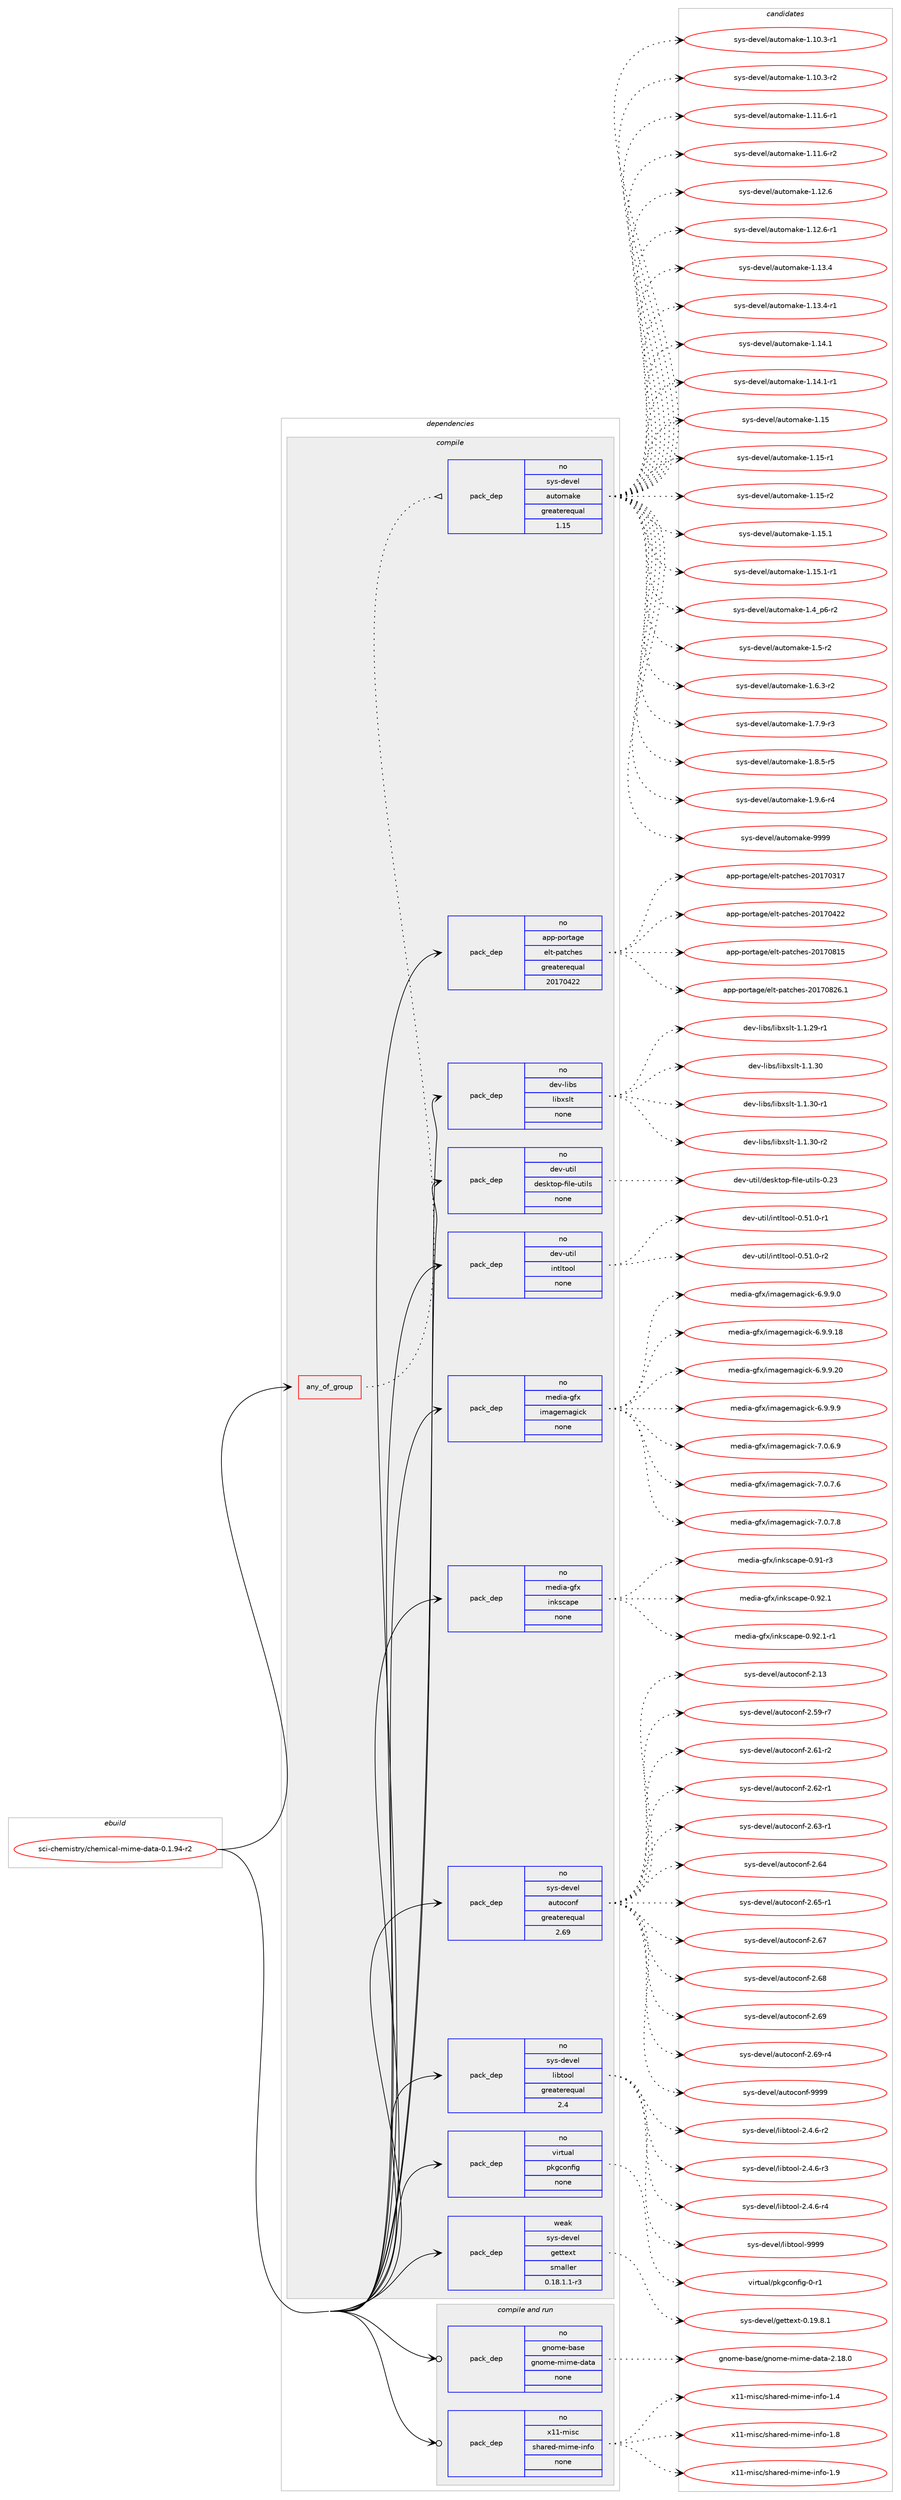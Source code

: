 digraph prolog {

# *************
# Graph options
# *************

newrank=true;
concentrate=true;
compound=true;
graph [rankdir=LR,fontname=Helvetica,fontsize=10,ranksep=1.5];#, ranksep=2.5, nodesep=0.2];
edge  [arrowhead=vee];
node  [fontname=Helvetica,fontsize=10];

# **********
# The ebuild
# **********

subgraph cluster_leftcol {
color=gray;
rank=same;
label=<<i>ebuild</i>>;
id [label="sci-chemistry/chemical-mime-data-0.1.94-r2", color=red, width=4, href="../sci-chemistry/chemical-mime-data-0.1.94-r2.svg"];
}

# ****************
# The dependencies
# ****************

subgraph cluster_midcol {
color=gray;
label=<<i>dependencies</i>>;
subgraph cluster_compile {
fillcolor="#eeeeee";
style=filled;
label=<<i>compile</i>>;
subgraph any7505 {
dependency445941 [label=<<TABLE BORDER="0" CELLBORDER="1" CELLSPACING="0" CELLPADDING="4"><TR><TD CELLPADDING="10">any_of_group</TD></TR></TABLE>>, shape=none, color=red];subgraph pack328658 {
dependency445942 [label=<<TABLE BORDER="0" CELLBORDER="1" CELLSPACING="0" CELLPADDING="4" WIDTH="220"><TR><TD ROWSPAN="6" CELLPADDING="30">pack_dep</TD></TR><TR><TD WIDTH="110">no</TD></TR><TR><TD>sys-devel</TD></TR><TR><TD>automake</TD></TR><TR><TD>greaterequal</TD></TR><TR><TD>1.15</TD></TR></TABLE>>, shape=none, color=blue];
}
dependency445941:e -> dependency445942:w [weight=20,style="dotted",arrowhead="oinv"];
}
id:e -> dependency445941:w [weight=20,style="solid",arrowhead="vee"];
subgraph pack328659 {
dependency445943 [label=<<TABLE BORDER="0" CELLBORDER="1" CELLSPACING="0" CELLPADDING="4" WIDTH="220"><TR><TD ROWSPAN="6" CELLPADDING="30">pack_dep</TD></TR><TR><TD WIDTH="110">no</TD></TR><TR><TD>app-portage</TD></TR><TR><TD>elt-patches</TD></TR><TR><TD>greaterequal</TD></TR><TR><TD>20170422</TD></TR></TABLE>>, shape=none, color=blue];
}
id:e -> dependency445943:w [weight=20,style="solid",arrowhead="vee"];
subgraph pack328660 {
dependency445944 [label=<<TABLE BORDER="0" CELLBORDER="1" CELLSPACING="0" CELLPADDING="4" WIDTH="220"><TR><TD ROWSPAN="6" CELLPADDING="30">pack_dep</TD></TR><TR><TD WIDTH="110">no</TD></TR><TR><TD>dev-libs</TD></TR><TR><TD>libxslt</TD></TR><TR><TD>none</TD></TR><TR><TD></TD></TR></TABLE>>, shape=none, color=blue];
}
id:e -> dependency445944:w [weight=20,style="solid",arrowhead="vee"];
subgraph pack328661 {
dependency445945 [label=<<TABLE BORDER="0" CELLBORDER="1" CELLSPACING="0" CELLPADDING="4" WIDTH="220"><TR><TD ROWSPAN="6" CELLPADDING="30">pack_dep</TD></TR><TR><TD WIDTH="110">no</TD></TR><TR><TD>dev-util</TD></TR><TR><TD>desktop-file-utils</TD></TR><TR><TD>none</TD></TR><TR><TD></TD></TR></TABLE>>, shape=none, color=blue];
}
id:e -> dependency445945:w [weight=20,style="solid",arrowhead="vee"];
subgraph pack328662 {
dependency445946 [label=<<TABLE BORDER="0" CELLBORDER="1" CELLSPACING="0" CELLPADDING="4" WIDTH="220"><TR><TD ROWSPAN="6" CELLPADDING="30">pack_dep</TD></TR><TR><TD WIDTH="110">no</TD></TR><TR><TD>dev-util</TD></TR><TR><TD>intltool</TD></TR><TR><TD>none</TD></TR><TR><TD></TD></TR></TABLE>>, shape=none, color=blue];
}
id:e -> dependency445946:w [weight=20,style="solid",arrowhead="vee"];
subgraph pack328663 {
dependency445947 [label=<<TABLE BORDER="0" CELLBORDER="1" CELLSPACING="0" CELLPADDING="4" WIDTH="220"><TR><TD ROWSPAN="6" CELLPADDING="30">pack_dep</TD></TR><TR><TD WIDTH="110">no</TD></TR><TR><TD>media-gfx</TD></TR><TR><TD>imagemagick</TD></TR><TR><TD>none</TD></TR><TR><TD></TD></TR></TABLE>>, shape=none, color=blue];
}
id:e -> dependency445947:w [weight=20,style="solid",arrowhead="vee"];
subgraph pack328664 {
dependency445948 [label=<<TABLE BORDER="0" CELLBORDER="1" CELLSPACING="0" CELLPADDING="4" WIDTH="220"><TR><TD ROWSPAN="6" CELLPADDING="30">pack_dep</TD></TR><TR><TD WIDTH="110">no</TD></TR><TR><TD>media-gfx</TD></TR><TR><TD>inkscape</TD></TR><TR><TD>none</TD></TR><TR><TD></TD></TR></TABLE>>, shape=none, color=blue];
}
id:e -> dependency445948:w [weight=20,style="solid",arrowhead="vee"];
subgraph pack328665 {
dependency445949 [label=<<TABLE BORDER="0" CELLBORDER="1" CELLSPACING="0" CELLPADDING="4" WIDTH="220"><TR><TD ROWSPAN="6" CELLPADDING="30">pack_dep</TD></TR><TR><TD WIDTH="110">no</TD></TR><TR><TD>sys-devel</TD></TR><TR><TD>autoconf</TD></TR><TR><TD>greaterequal</TD></TR><TR><TD>2.69</TD></TR></TABLE>>, shape=none, color=blue];
}
id:e -> dependency445949:w [weight=20,style="solid",arrowhead="vee"];
subgraph pack328666 {
dependency445950 [label=<<TABLE BORDER="0" CELLBORDER="1" CELLSPACING="0" CELLPADDING="4" WIDTH="220"><TR><TD ROWSPAN="6" CELLPADDING="30">pack_dep</TD></TR><TR><TD WIDTH="110">no</TD></TR><TR><TD>sys-devel</TD></TR><TR><TD>libtool</TD></TR><TR><TD>greaterequal</TD></TR><TR><TD>2.4</TD></TR></TABLE>>, shape=none, color=blue];
}
id:e -> dependency445950:w [weight=20,style="solid",arrowhead="vee"];
subgraph pack328667 {
dependency445951 [label=<<TABLE BORDER="0" CELLBORDER="1" CELLSPACING="0" CELLPADDING="4" WIDTH="220"><TR><TD ROWSPAN="6" CELLPADDING="30">pack_dep</TD></TR><TR><TD WIDTH="110">no</TD></TR><TR><TD>virtual</TD></TR><TR><TD>pkgconfig</TD></TR><TR><TD>none</TD></TR><TR><TD></TD></TR></TABLE>>, shape=none, color=blue];
}
id:e -> dependency445951:w [weight=20,style="solid",arrowhead="vee"];
subgraph pack328668 {
dependency445952 [label=<<TABLE BORDER="0" CELLBORDER="1" CELLSPACING="0" CELLPADDING="4" WIDTH="220"><TR><TD ROWSPAN="6" CELLPADDING="30">pack_dep</TD></TR><TR><TD WIDTH="110">weak</TD></TR><TR><TD>sys-devel</TD></TR><TR><TD>gettext</TD></TR><TR><TD>smaller</TD></TR><TR><TD>0.18.1.1-r3</TD></TR></TABLE>>, shape=none, color=blue];
}
id:e -> dependency445952:w [weight=20,style="solid",arrowhead="vee"];
}
subgraph cluster_compileandrun {
fillcolor="#eeeeee";
style=filled;
label=<<i>compile and run</i>>;
subgraph pack328669 {
dependency445953 [label=<<TABLE BORDER="0" CELLBORDER="1" CELLSPACING="0" CELLPADDING="4" WIDTH="220"><TR><TD ROWSPAN="6" CELLPADDING="30">pack_dep</TD></TR><TR><TD WIDTH="110">no</TD></TR><TR><TD>gnome-base</TD></TR><TR><TD>gnome-mime-data</TD></TR><TR><TD>none</TD></TR><TR><TD></TD></TR></TABLE>>, shape=none, color=blue];
}
id:e -> dependency445953:w [weight=20,style="solid",arrowhead="odotvee"];
subgraph pack328670 {
dependency445954 [label=<<TABLE BORDER="0" CELLBORDER="1" CELLSPACING="0" CELLPADDING="4" WIDTH="220"><TR><TD ROWSPAN="6" CELLPADDING="30">pack_dep</TD></TR><TR><TD WIDTH="110">no</TD></TR><TR><TD>x11-misc</TD></TR><TR><TD>shared-mime-info</TD></TR><TR><TD>none</TD></TR><TR><TD></TD></TR></TABLE>>, shape=none, color=blue];
}
id:e -> dependency445954:w [weight=20,style="solid",arrowhead="odotvee"];
}
subgraph cluster_run {
fillcolor="#eeeeee";
style=filled;
label=<<i>run</i>>;
}
}

# **************
# The candidates
# **************

subgraph cluster_choices {
rank=same;
color=gray;
label=<<i>candidates</i>>;

subgraph choice328658 {
color=black;
nodesep=1;
choice11512111545100101118101108479711711611110997107101454946494846514511449 [label="sys-devel/automake-1.10.3-r1", color=red, width=4,href="../sys-devel/automake-1.10.3-r1.svg"];
choice11512111545100101118101108479711711611110997107101454946494846514511450 [label="sys-devel/automake-1.10.3-r2", color=red, width=4,href="../sys-devel/automake-1.10.3-r2.svg"];
choice11512111545100101118101108479711711611110997107101454946494946544511449 [label="sys-devel/automake-1.11.6-r1", color=red, width=4,href="../sys-devel/automake-1.11.6-r1.svg"];
choice11512111545100101118101108479711711611110997107101454946494946544511450 [label="sys-devel/automake-1.11.6-r2", color=red, width=4,href="../sys-devel/automake-1.11.6-r2.svg"];
choice1151211154510010111810110847971171161111099710710145494649504654 [label="sys-devel/automake-1.12.6", color=red, width=4,href="../sys-devel/automake-1.12.6.svg"];
choice11512111545100101118101108479711711611110997107101454946495046544511449 [label="sys-devel/automake-1.12.6-r1", color=red, width=4,href="../sys-devel/automake-1.12.6-r1.svg"];
choice1151211154510010111810110847971171161111099710710145494649514652 [label="sys-devel/automake-1.13.4", color=red, width=4,href="../sys-devel/automake-1.13.4.svg"];
choice11512111545100101118101108479711711611110997107101454946495146524511449 [label="sys-devel/automake-1.13.4-r1", color=red, width=4,href="../sys-devel/automake-1.13.4-r1.svg"];
choice1151211154510010111810110847971171161111099710710145494649524649 [label="sys-devel/automake-1.14.1", color=red, width=4,href="../sys-devel/automake-1.14.1.svg"];
choice11512111545100101118101108479711711611110997107101454946495246494511449 [label="sys-devel/automake-1.14.1-r1", color=red, width=4,href="../sys-devel/automake-1.14.1-r1.svg"];
choice115121115451001011181011084797117116111109971071014549464953 [label="sys-devel/automake-1.15", color=red, width=4,href="../sys-devel/automake-1.15.svg"];
choice1151211154510010111810110847971171161111099710710145494649534511449 [label="sys-devel/automake-1.15-r1", color=red, width=4,href="../sys-devel/automake-1.15-r1.svg"];
choice1151211154510010111810110847971171161111099710710145494649534511450 [label="sys-devel/automake-1.15-r2", color=red, width=4,href="../sys-devel/automake-1.15-r2.svg"];
choice1151211154510010111810110847971171161111099710710145494649534649 [label="sys-devel/automake-1.15.1", color=red, width=4,href="../sys-devel/automake-1.15.1.svg"];
choice11512111545100101118101108479711711611110997107101454946495346494511449 [label="sys-devel/automake-1.15.1-r1", color=red, width=4,href="../sys-devel/automake-1.15.1-r1.svg"];
choice115121115451001011181011084797117116111109971071014549465295112544511450 [label="sys-devel/automake-1.4_p6-r2", color=red, width=4,href="../sys-devel/automake-1.4_p6-r2.svg"];
choice11512111545100101118101108479711711611110997107101454946534511450 [label="sys-devel/automake-1.5-r2", color=red, width=4,href="../sys-devel/automake-1.5-r2.svg"];
choice115121115451001011181011084797117116111109971071014549465446514511450 [label="sys-devel/automake-1.6.3-r2", color=red, width=4,href="../sys-devel/automake-1.6.3-r2.svg"];
choice115121115451001011181011084797117116111109971071014549465546574511451 [label="sys-devel/automake-1.7.9-r3", color=red, width=4,href="../sys-devel/automake-1.7.9-r3.svg"];
choice115121115451001011181011084797117116111109971071014549465646534511453 [label="sys-devel/automake-1.8.5-r5", color=red, width=4,href="../sys-devel/automake-1.8.5-r5.svg"];
choice115121115451001011181011084797117116111109971071014549465746544511452 [label="sys-devel/automake-1.9.6-r4", color=red, width=4,href="../sys-devel/automake-1.9.6-r4.svg"];
choice115121115451001011181011084797117116111109971071014557575757 [label="sys-devel/automake-9999", color=red, width=4,href="../sys-devel/automake-9999.svg"];
dependency445942:e -> choice11512111545100101118101108479711711611110997107101454946494846514511449:w [style=dotted,weight="100"];
dependency445942:e -> choice11512111545100101118101108479711711611110997107101454946494846514511450:w [style=dotted,weight="100"];
dependency445942:e -> choice11512111545100101118101108479711711611110997107101454946494946544511449:w [style=dotted,weight="100"];
dependency445942:e -> choice11512111545100101118101108479711711611110997107101454946494946544511450:w [style=dotted,weight="100"];
dependency445942:e -> choice1151211154510010111810110847971171161111099710710145494649504654:w [style=dotted,weight="100"];
dependency445942:e -> choice11512111545100101118101108479711711611110997107101454946495046544511449:w [style=dotted,weight="100"];
dependency445942:e -> choice1151211154510010111810110847971171161111099710710145494649514652:w [style=dotted,weight="100"];
dependency445942:e -> choice11512111545100101118101108479711711611110997107101454946495146524511449:w [style=dotted,weight="100"];
dependency445942:e -> choice1151211154510010111810110847971171161111099710710145494649524649:w [style=dotted,weight="100"];
dependency445942:e -> choice11512111545100101118101108479711711611110997107101454946495246494511449:w [style=dotted,weight="100"];
dependency445942:e -> choice115121115451001011181011084797117116111109971071014549464953:w [style=dotted,weight="100"];
dependency445942:e -> choice1151211154510010111810110847971171161111099710710145494649534511449:w [style=dotted,weight="100"];
dependency445942:e -> choice1151211154510010111810110847971171161111099710710145494649534511450:w [style=dotted,weight="100"];
dependency445942:e -> choice1151211154510010111810110847971171161111099710710145494649534649:w [style=dotted,weight="100"];
dependency445942:e -> choice11512111545100101118101108479711711611110997107101454946495346494511449:w [style=dotted,weight="100"];
dependency445942:e -> choice115121115451001011181011084797117116111109971071014549465295112544511450:w [style=dotted,weight="100"];
dependency445942:e -> choice11512111545100101118101108479711711611110997107101454946534511450:w [style=dotted,weight="100"];
dependency445942:e -> choice115121115451001011181011084797117116111109971071014549465446514511450:w [style=dotted,weight="100"];
dependency445942:e -> choice115121115451001011181011084797117116111109971071014549465546574511451:w [style=dotted,weight="100"];
dependency445942:e -> choice115121115451001011181011084797117116111109971071014549465646534511453:w [style=dotted,weight="100"];
dependency445942:e -> choice115121115451001011181011084797117116111109971071014549465746544511452:w [style=dotted,weight="100"];
dependency445942:e -> choice115121115451001011181011084797117116111109971071014557575757:w [style=dotted,weight="100"];
}
subgraph choice328659 {
color=black;
nodesep=1;
choice97112112451121111141169710310147101108116451129711699104101115455048495548514955 [label="app-portage/elt-patches-20170317", color=red, width=4,href="../app-portage/elt-patches-20170317.svg"];
choice97112112451121111141169710310147101108116451129711699104101115455048495548525050 [label="app-portage/elt-patches-20170422", color=red, width=4,href="../app-portage/elt-patches-20170422.svg"];
choice97112112451121111141169710310147101108116451129711699104101115455048495548564953 [label="app-portage/elt-patches-20170815", color=red, width=4,href="../app-portage/elt-patches-20170815.svg"];
choice971121124511211111411697103101471011081164511297116991041011154550484955485650544649 [label="app-portage/elt-patches-20170826.1", color=red, width=4,href="../app-portage/elt-patches-20170826.1.svg"];
dependency445943:e -> choice97112112451121111141169710310147101108116451129711699104101115455048495548514955:w [style=dotted,weight="100"];
dependency445943:e -> choice97112112451121111141169710310147101108116451129711699104101115455048495548525050:w [style=dotted,weight="100"];
dependency445943:e -> choice97112112451121111141169710310147101108116451129711699104101115455048495548564953:w [style=dotted,weight="100"];
dependency445943:e -> choice971121124511211111411697103101471011081164511297116991041011154550484955485650544649:w [style=dotted,weight="100"];
}
subgraph choice328660 {
color=black;
nodesep=1;
choice10010111845108105981154710810598120115108116454946494650574511449 [label="dev-libs/libxslt-1.1.29-r1", color=red, width=4,href="../dev-libs/libxslt-1.1.29-r1.svg"];
choice1001011184510810598115471081059812011510811645494649465148 [label="dev-libs/libxslt-1.1.30", color=red, width=4,href="../dev-libs/libxslt-1.1.30.svg"];
choice10010111845108105981154710810598120115108116454946494651484511449 [label="dev-libs/libxslt-1.1.30-r1", color=red, width=4,href="../dev-libs/libxslt-1.1.30-r1.svg"];
choice10010111845108105981154710810598120115108116454946494651484511450 [label="dev-libs/libxslt-1.1.30-r2", color=red, width=4,href="../dev-libs/libxslt-1.1.30-r2.svg"];
dependency445944:e -> choice10010111845108105981154710810598120115108116454946494650574511449:w [style=dotted,weight="100"];
dependency445944:e -> choice1001011184510810598115471081059812011510811645494649465148:w [style=dotted,weight="100"];
dependency445944:e -> choice10010111845108105981154710810598120115108116454946494651484511449:w [style=dotted,weight="100"];
dependency445944:e -> choice10010111845108105981154710810598120115108116454946494651484511450:w [style=dotted,weight="100"];
}
subgraph choice328661 {
color=black;
nodesep=1;
choice100101118451171161051084710010111510711611111245102105108101451171161051081154548465051 [label="dev-util/desktop-file-utils-0.23", color=red, width=4,href="../dev-util/desktop-file-utils-0.23.svg"];
dependency445945:e -> choice100101118451171161051084710010111510711611111245102105108101451171161051081154548465051:w [style=dotted,weight="100"];
}
subgraph choice328662 {
color=black;
nodesep=1;
choice1001011184511711610510847105110116108116111111108454846534946484511449 [label="dev-util/intltool-0.51.0-r1", color=red, width=4,href="../dev-util/intltool-0.51.0-r1.svg"];
choice1001011184511711610510847105110116108116111111108454846534946484511450 [label="dev-util/intltool-0.51.0-r2", color=red, width=4,href="../dev-util/intltool-0.51.0-r2.svg"];
dependency445946:e -> choice1001011184511711610510847105110116108116111111108454846534946484511449:w [style=dotted,weight="100"];
dependency445946:e -> choice1001011184511711610510847105110116108116111111108454846534946484511450:w [style=dotted,weight="100"];
}
subgraph choice328663 {
color=black;
nodesep=1;
choice1091011001059745103102120471051099710310110997103105991074554465746574648 [label="media-gfx/imagemagick-6.9.9.0", color=red, width=4,href="../media-gfx/imagemagick-6.9.9.0.svg"];
choice109101100105974510310212047105109971031011099710310599107455446574657464956 [label="media-gfx/imagemagick-6.9.9.18", color=red, width=4,href="../media-gfx/imagemagick-6.9.9.18.svg"];
choice109101100105974510310212047105109971031011099710310599107455446574657465048 [label="media-gfx/imagemagick-6.9.9.20", color=red, width=4,href="../media-gfx/imagemagick-6.9.9.20.svg"];
choice1091011001059745103102120471051099710310110997103105991074554465746574657 [label="media-gfx/imagemagick-6.9.9.9", color=red, width=4,href="../media-gfx/imagemagick-6.9.9.9.svg"];
choice1091011001059745103102120471051099710310110997103105991074555464846544657 [label="media-gfx/imagemagick-7.0.6.9", color=red, width=4,href="../media-gfx/imagemagick-7.0.6.9.svg"];
choice1091011001059745103102120471051099710310110997103105991074555464846554654 [label="media-gfx/imagemagick-7.0.7.6", color=red, width=4,href="../media-gfx/imagemagick-7.0.7.6.svg"];
choice1091011001059745103102120471051099710310110997103105991074555464846554656 [label="media-gfx/imagemagick-7.0.7.8", color=red, width=4,href="../media-gfx/imagemagick-7.0.7.8.svg"];
dependency445947:e -> choice1091011001059745103102120471051099710310110997103105991074554465746574648:w [style=dotted,weight="100"];
dependency445947:e -> choice109101100105974510310212047105109971031011099710310599107455446574657464956:w [style=dotted,weight="100"];
dependency445947:e -> choice109101100105974510310212047105109971031011099710310599107455446574657465048:w [style=dotted,weight="100"];
dependency445947:e -> choice1091011001059745103102120471051099710310110997103105991074554465746574657:w [style=dotted,weight="100"];
dependency445947:e -> choice1091011001059745103102120471051099710310110997103105991074555464846544657:w [style=dotted,weight="100"];
dependency445947:e -> choice1091011001059745103102120471051099710310110997103105991074555464846554654:w [style=dotted,weight="100"];
dependency445947:e -> choice1091011001059745103102120471051099710310110997103105991074555464846554656:w [style=dotted,weight="100"];
}
subgraph choice328664 {
color=black;
nodesep=1;
choice109101100105974510310212047105110107115999711210145484657494511451 [label="media-gfx/inkscape-0.91-r3", color=red, width=4,href="../media-gfx/inkscape-0.91-r3.svg"];
choice109101100105974510310212047105110107115999711210145484657504649 [label="media-gfx/inkscape-0.92.1", color=red, width=4,href="../media-gfx/inkscape-0.92.1.svg"];
choice1091011001059745103102120471051101071159997112101454846575046494511449 [label="media-gfx/inkscape-0.92.1-r1", color=red, width=4,href="../media-gfx/inkscape-0.92.1-r1.svg"];
dependency445948:e -> choice109101100105974510310212047105110107115999711210145484657494511451:w [style=dotted,weight="100"];
dependency445948:e -> choice109101100105974510310212047105110107115999711210145484657504649:w [style=dotted,weight="100"];
dependency445948:e -> choice1091011001059745103102120471051101071159997112101454846575046494511449:w [style=dotted,weight="100"];
}
subgraph choice328665 {
color=black;
nodesep=1;
choice115121115451001011181011084797117116111991111101024550464951 [label="sys-devel/autoconf-2.13", color=red, width=4,href="../sys-devel/autoconf-2.13.svg"];
choice1151211154510010111810110847971171161119911111010245504653574511455 [label="sys-devel/autoconf-2.59-r7", color=red, width=4,href="../sys-devel/autoconf-2.59-r7.svg"];
choice1151211154510010111810110847971171161119911111010245504654494511450 [label="sys-devel/autoconf-2.61-r2", color=red, width=4,href="../sys-devel/autoconf-2.61-r2.svg"];
choice1151211154510010111810110847971171161119911111010245504654504511449 [label="sys-devel/autoconf-2.62-r1", color=red, width=4,href="../sys-devel/autoconf-2.62-r1.svg"];
choice1151211154510010111810110847971171161119911111010245504654514511449 [label="sys-devel/autoconf-2.63-r1", color=red, width=4,href="../sys-devel/autoconf-2.63-r1.svg"];
choice115121115451001011181011084797117116111991111101024550465452 [label="sys-devel/autoconf-2.64", color=red, width=4,href="../sys-devel/autoconf-2.64.svg"];
choice1151211154510010111810110847971171161119911111010245504654534511449 [label="sys-devel/autoconf-2.65-r1", color=red, width=4,href="../sys-devel/autoconf-2.65-r1.svg"];
choice115121115451001011181011084797117116111991111101024550465455 [label="sys-devel/autoconf-2.67", color=red, width=4,href="../sys-devel/autoconf-2.67.svg"];
choice115121115451001011181011084797117116111991111101024550465456 [label="sys-devel/autoconf-2.68", color=red, width=4,href="../sys-devel/autoconf-2.68.svg"];
choice115121115451001011181011084797117116111991111101024550465457 [label="sys-devel/autoconf-2.69", color=red, width=4,href="../sys-devel/autoconf-2.69.svg"];
choice1151211154510010111810110847971171161119911111010245504654574511452 [label="sys-devel/autoconf-2.69-r4", color=red, width=4,href="../sys-devel/autoconf-2.69-r4.svg"];
choice115121115451001011181011084797117116111991111101024557575757 [label="sys-devel/autoconf-9999", color=red, width=4,href="../sys-devel/autoconf-9999.svg"];
dependency445949:e -> choice115121115451001011181011084797117116111991111101024550464951:w [style=dotted,weight="100"];
dependency445949:e -> choice1151211154510010111810110847971171161119911111010245504653574511455:w [style=dotted,weight="100"];
dependency445949:e -> choice1151211154510010111810110847971171161119911111010245504654494511450:w [style=dotted,weight="100"];
dependency445949:e -> choice1151211154510010111810110847971171161119911111010245504654504511449:w [style=dotted,weight="100"];
dependency445949:e -> choice1151211154510010111810110847971171161119911111010245504654514511449:w [style=dotted,weight="100"];
dependency445949:e -> choice115121115451001011181011084797117116111991111101024550465452:w [style=dotted,weight="100"];
dependency445949:e -> choice1151211154510010111810110847971171161119911111010245504654534511449:w [style=dotted,weight="100"];
dependency445949:e -> choice115121115451001011181011084797117116111991111101024550465455:w [style=dotted,weight="100"];
dependency445949:e -> choice115121115451001011181011084797117116111991111101024550465456:w [style=dotted,weight="100"];
dependency445949:e -> choice115121115451001011181011084797117116111991111101024550465457:w [style=dotted,weight="100"];
dependency445949:e -> choice1151211154510010111810110847971171161119911111010245504654574511452:w [style=dotted,weight="100"];
dependency445949:e -> choice115121115451001011181011084797117116111991111101024557575757:w [style=dotted,weight="100"];
}
subgraph choice328666 {
color=black;
nodesep=1;
choice1151211154510010111810110847108105981161111111084550465246544511450 [label="sys-devel/libtool-2.4.6-r2", color=red, width=4,href="../sys-devel/libtool-2.4.6-r2.svg"];
choice1151211154510010111810110847108105981161111111084550465246544511451 [label="sys-devel/libtool-2.4.6-r3", color=red, width=4,href="../sys-devel/libtool-2.4.6-r3.svg"];
choice1151211154510010111810110847108105981161111111084550465246544511452 [label="sys-devel/libtool-2.4.6-r4", color=red, width=4,href="../sys-devel/libtool-2.4.6-r4.svg"];
choice1151211154510010111810110847108105981161111111084557575757 [label="sys-devel/libtool-9999", color=red, width=4,href="../sys-devel/libtool-9999.svg"];
dependency445950:e -> choice1151211154510010111810110847108105981161111111084550465246544511450:w [style=dotted,weight="100"];
dependency445950:e -> choice1151211154510010111810110847108105981161111111084550465246544511451:w [style=dotted,weight="100"];
dependency445950:e -> choice1151211154510010111810110847108105981161111111084550465246544511452:w [style=dotted,weight="100"];
dependency445950:e -> choice1151211154510010111810110847108105981161111111084557575757:w [style=dotted,weight="100"];
}
subgraph choice328667 {
color=black;
nodesep=1;
choice11810511411611797108471121071039911111010210510345484511449 [label="virtual/pkgconfig-0-r1", color=red, width=4,href="../virtual/pkgconfig-0-r1.svg"];
dependency445951:e -> choice11810511411611797108471121071039911111010210510345484511449:w [style=dotted,weight="100"];
}
subgraph choice328668 {
color=black;
nodesep=1;
choice1151211154510010111810110847103101116116101120116454846495746564649 [label="sys-devel/gettext-0.19.8.1", color=red, width=4,href="../sys-devel/gettext-0.19.8.1.svg"];
dependency445952:e -> choice1151211154510010111810110847103101116116101120116454846495746564649:w [style=dotted,weight="100"];
}
subgraph choice328669 {
color=black;
nodesep=1;
choice103110111109101459897115101471031101111091014510910510910145100971169745504649564648 [label="gnome-base/gnome-mime-data-2.18.0", color=red, width=4,href="../gnome-base/gnome-mime-data-2.18.0.svg"];
dependency445953:e -> choice103110111109101459897115101471031101111091014510910510910145100971169745504649564648:w [style=dotted,weight="100"];
}
subgraph choice328670 {
color=black;
nodesep=1;
choice120494945109105115994711510497114101100451091051091014510511010211145494652 [label="x11-misc/shared-mime-info-1.4", color=red, width=4,href="../x11-misc/shared-mime-info-1.4.svg"];
choice120494945109105115994711510497114101100451091051091014510511010211145494656 [label="x11-misc/shared-mime-info-1.8", color=red, width=4,href="../x11-misc/shared-mime-info-1.8.svg"];
choice120494945109105115994711510497114101100451091051091014510511010211145494657 [label="x11-misc/shared-mime-info-1.9", color=red, width=4,href="../x11-misc/shared-mime-info-1.9.svg"];
dependency445954:e -> choice120494945109105115994711510497114101100451091051091014510511010211145494652:w [style=dotted,weight="100"];
dependency445954:e -> choice120494945109105115994711510497114101100451091051091014510511010211145494656:w [style=dotted,weight="100"];
dependency445954:e -> choice120494945109105115994711510497114101100451091051091014510511010211145494657:w [style=dotted,weight="100"];
}
}

}
